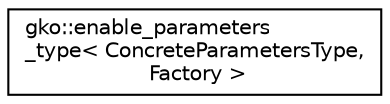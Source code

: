 digraph "Graphical Class Hierarchy"
{
 // INTERACTIVE_SVG=YES
  edge [fontname="Helvetica",fontsize="10",labelfontname="Helvetica",labelfontsize="10"];
  node [fontname="Helvetica",fontsize="10",shape=record];
  rankdir="LR";
  Node1 [label="gko::enable_parameters\l_type\< ConcreteParametersType,\l Factory \>",height=0.2,width=0.4,color="black", fillcolor="white", style="filled",URL="$structgko_1_1enable__parameters__type.html",tooltip="The enable_parameters_type mixin is used to create a base implementation of the factory parameters st..."];
}
